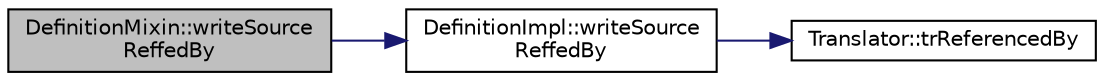 digraph "DefinitionMixin::writeSourceReffedBy"
{
 // LATEX_PDF_SIZE
  edge [fontname="Helvetica",fontsize="10",labelfontname="Helvetica",labelfontsize="10"];
  node [fontname="Helvetica",fontsize="10",shape=record];
  rankdir="LR";
  Node1 [label="DefinitionMixin::writeSource\lReffedBy",height=0.2,width=0.4,color="black", fillcolor="grey75", style="filled", fontcolor="black",tooltip=" "];
  Node1 -> Node2 [color="midnightblue",fontsize="10",style="solid",fontname="Helvetica"];
  Node2 [label="DefinitionImpl::writeSource\lReffedBy",height=0.2,width=0.4,color="black", fillcolor="white", style="filled",URL="$classDefinitionImpl.html#a54453287cdbf2f165e6030be1e00b64b",tooltip=" "];
  Node2 -> Node3 [color="midnightblue",fontsize="10",style="solid",fontname="Helvetica"];
  Node3 [label="Translator::trReferencedBy",height=0.2,width=0.4,color="black", fillcolor="white", style="filled",URL="$classTranslator.html#a56b84cff6c76c108b33a8a1bc95a826c",tooltip=" "];
}
